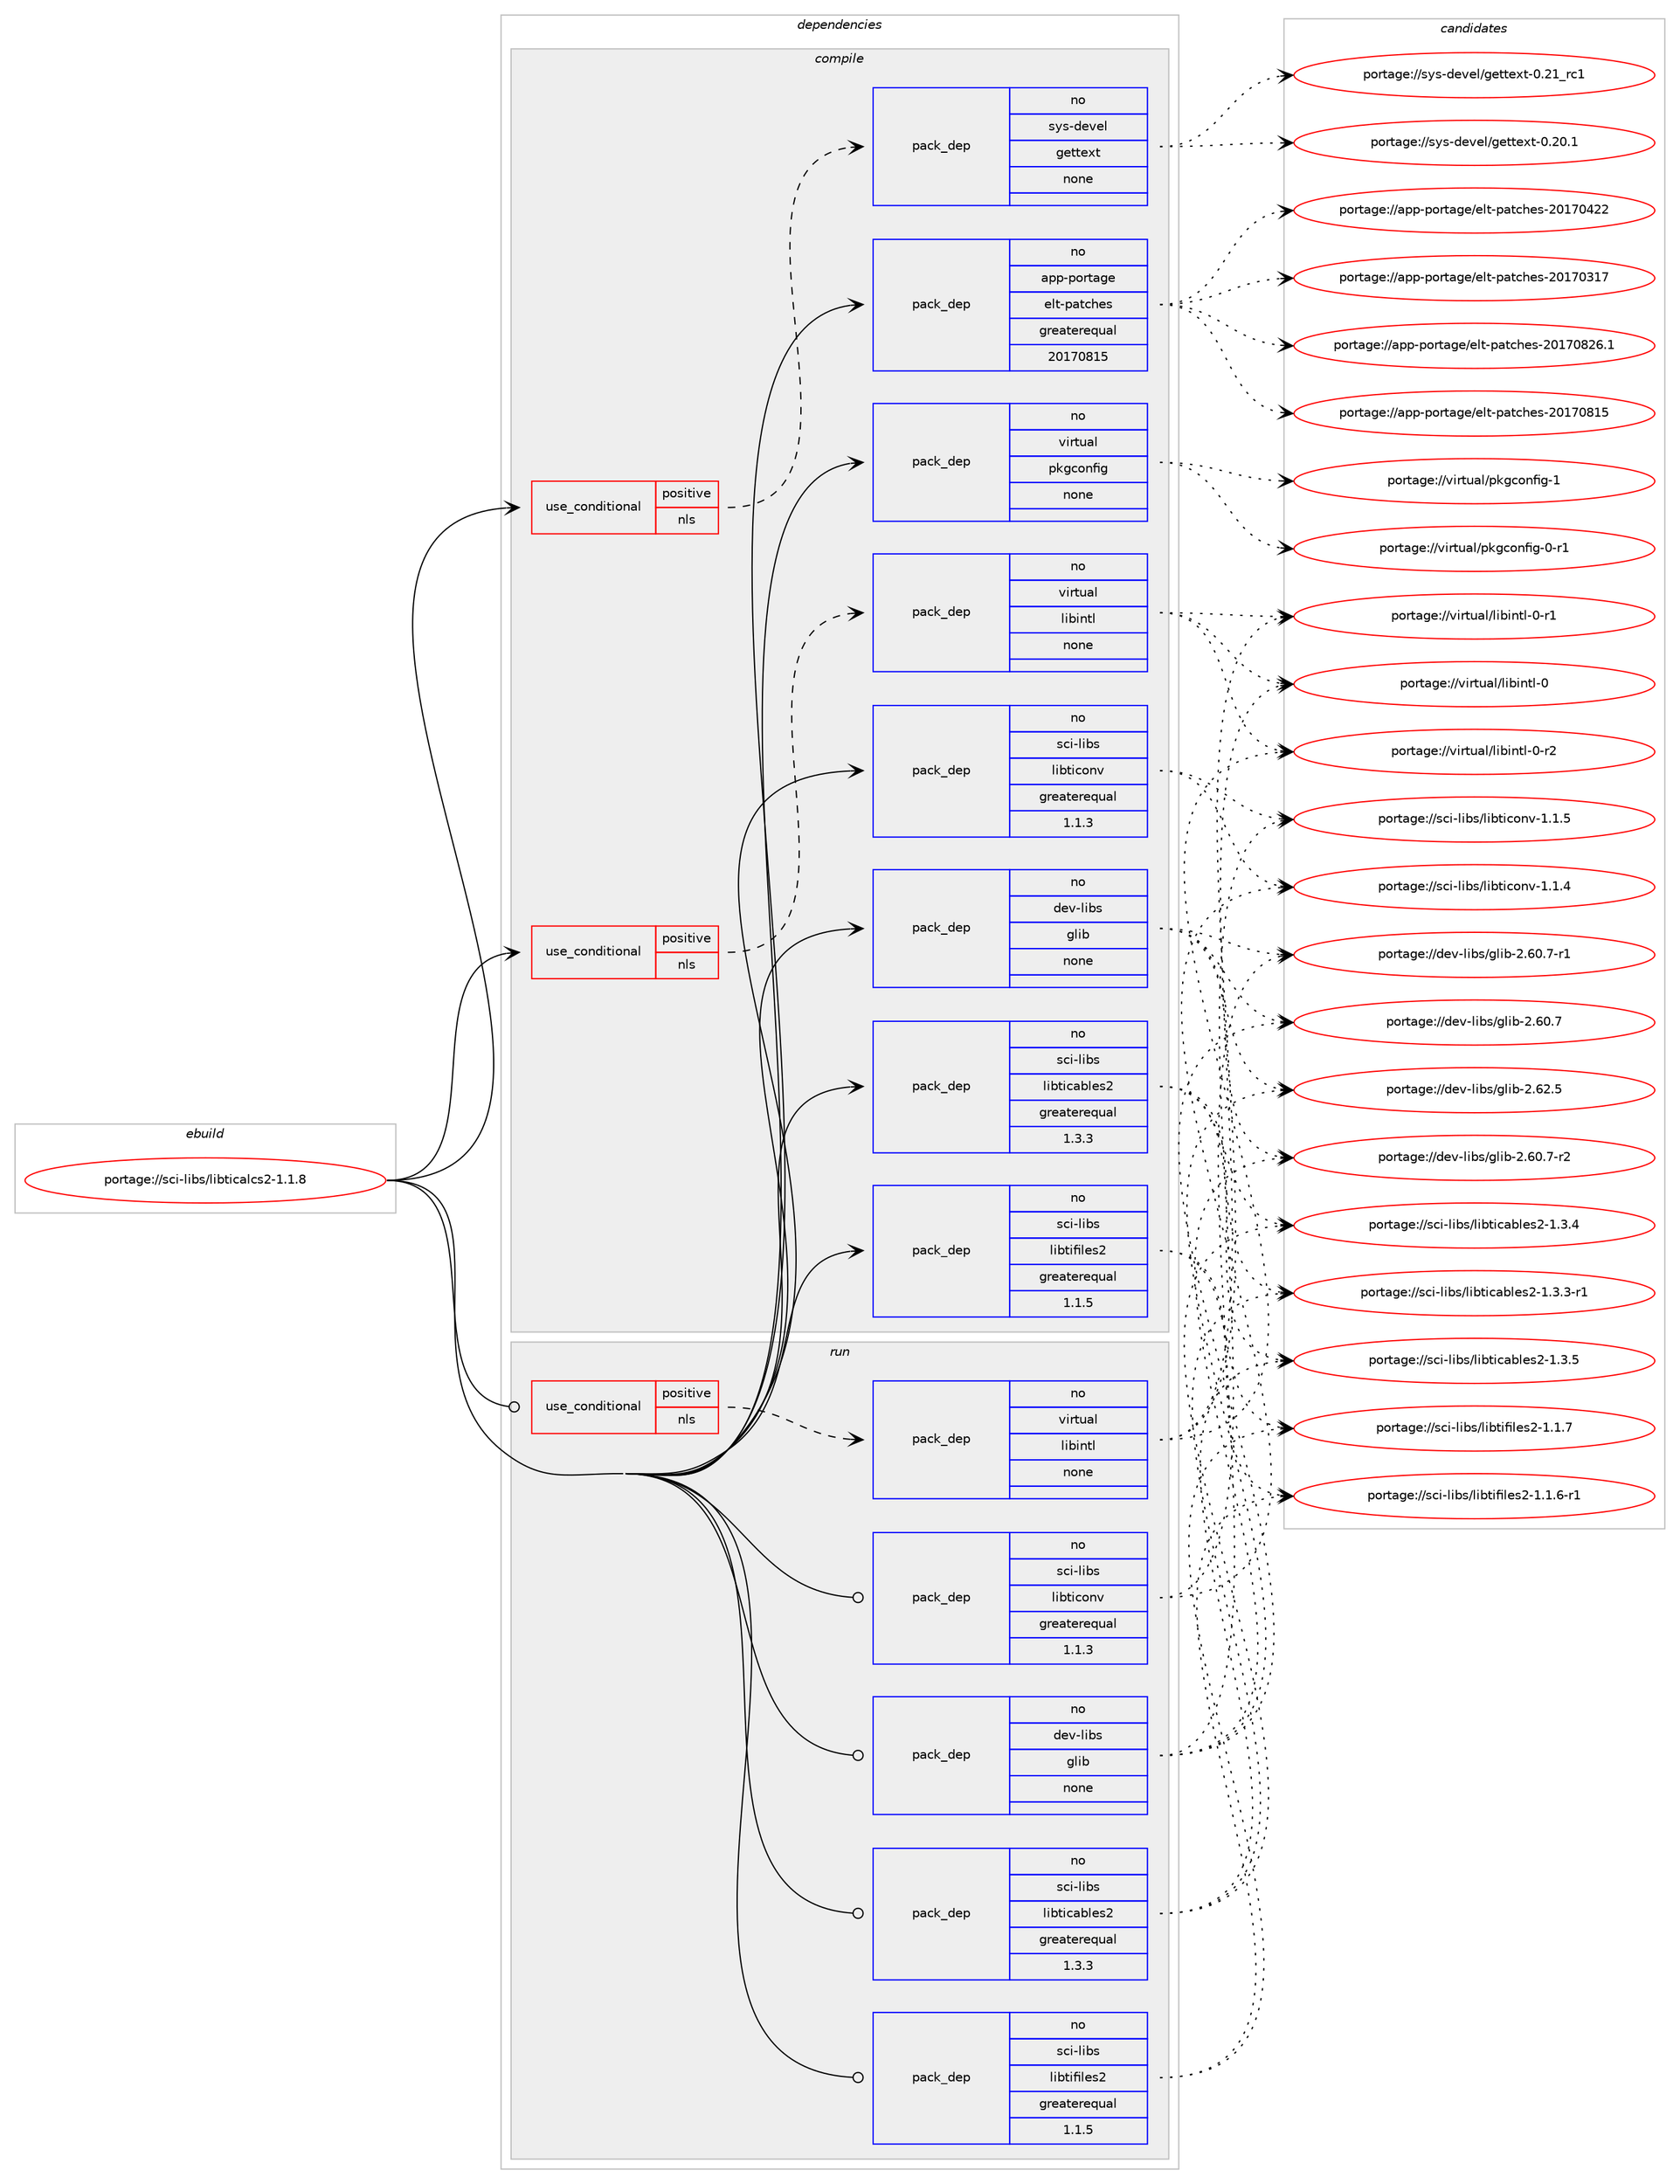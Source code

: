 digraph prolog {

# *************
# Graph options
# *************

newrank=true;
concentrate=true;
compound=true;
graph [rankdir=LR,fontname=Helvetica,fontsize=10,ranksep=1.5];#, ranksep=2.5, nodesep=0.2];
edge  [arrowhead=vee];
node  [fontname=Helvetica,fontsize=10];

# **********
# The ebuild
# **********

subgraph cluster_leftcol {
color=gray;
rank=same;
label=<<i>ebuild</i>>;
id [label="portage://sci-libs/libticalcs2-1.1.8", color=red, width=4, href="../sci-libs/libticalcs2-1.1.8.svg"];
}

# ****************
# The dependencies
# ****************

subgraph cluster_midcol {
color=gray;
label=<<i>dependencies</i>>;
subgraph cluster_compile {
fillcolor="#eeeeee";
style=filled;
label=<<i>compile</i>>;
subgraph cond10155 {
dependency48926 [label=<<TABLE BORDER="0" CELLBORDER="1" CELLSPACING="0" CELLPADDING="4"><TR><TD ROWSPAN="3" CELLPADDING="10">use_conditional</TD></TR><TR><TD>positive</TD></TR><TR><TD>nls</TD></TR></TABLE>>, shape=none, color=red];
subgraph pack37705 {
dependency48927 [label=<<TABLE BORDER="0" CELLBORDER="1" CELLSPACING="0" CELLPADDING="4" WIDTH="220"><TR><TD ROWSPAN="6" CELLPADDING="30">pack_dep</TD></TR><TR><TD WIDTH="110">no</TD></TR><TR><TD>sys-devel</TD></TR><TR><TD>gettext</TD></TR><TR><TD>none</TD></TR><TR><TD></TD></TR></TABLE>>, shape=none, color=blue];
}
dependency48926:e -> dependency48927:w [weight=20,style="dashed",arrowhead="vee"];
}
id:e -> dependency48926:w [weight=20,style="solid",arrowhead="vee"];
subgraph cond10156 {
dependency48928 [label=<<TABLE BORDER="0" CELLBORDER="1" CELLSPACING="0" CELLPADDING="4"><TR><TD ROWSPAN="3" CELLPADDING="10">use_conditional</TD></TR><TR><TD>positive</TD></TR><TR><TD>nls</TD></TR></TABLE>>, shape=none, color=red];
subgraph pack37706 {
dependency48929 [label=<<TABLE BORDER="0" CELLBORDER="1" CELLSPACING="0" CELLPADDING="4" WIDTH="220"><TR><TD ROWSPAN="6" CELLPADDING="30">pack_dep</TD></TR><TR><TD WIDTH="110">no</TD></TR><TR><TD>virtual</TD></TR><TR><TD>libintl</TD></TR><TR><TD>none</TD></TR><TR><TD></TD></TR></TABLE>>, shape=none, color=blue];
}
dependency48928:e -> dependency48929:w [weight=20,style="dashed",arrowhead="vee"];
}
id:e -> dependency48928:w [weight=20,style="solid",arrowhead="vee"];
subgraph pack37707 {
dependency48930 [label=<<TABLE BORDER="0" CELLBORDER="1" CELLSPACING="0" CELLPADDING="4" WIDTH="220"><TR><TD ROWSPAN="6" CELLPADDING="30">pack_dep</TD></TR><TR><TD WIDTH="110">no</TD></TR><TR><TD>app-portage</TD></TR><TR><TD>elt-patches</TD></TR><TR><TD>greaterequal</TD></TR><TR><TD>20170815</TD></TR></TABLE>>, shape=none, color=blue];
}
id:e -> dependency48930:w [weight=20,style="solid",arrowhead="vee"];
subgraph pack37708 {
dependency48931 [label=<<TABLE BORDER="0" CELLBORDER="1" CELLSPACING="0" CELLPADDING="4" WIDTH="220"><TR><TD ROWSPAN="6" CELLPADDING="30">pack_dep</TD></TR><TR><TD WIDTH="110">no</TD></TR><TR><TD>dev-libs</TD></TR><TR><TD>glib</TD></TR><TR><TD>none</TD></TR><TR><TD></TD></TR></TABLE>>, shape=none, color=blue];
}
id:e -> dependency48931:w [weight=20,style="solid",arrowhead="vee"];
subgraph pack37709 {
dependency48932 [label=<<TABLE BORDER="0" CELLBORDER="1" CELLSPACING="0" CELLPADDING="4" WIDTH="220"><TR><TD ROWSPAN="6" CELLPADDING="30">pack_dep</TD></TR><TR><TD WIDTH="110">no</TD></TR><TR><TD>sci-libs</TD></TR><TR><TD>libticables2</TD></TR><TR><TD>greaterequal</TD></TR><TR><TD>1.3.3</TD></TR></TABLE>>, shape=none, color=blue];
}
id:e -> dependency48932:w [weight=20,style="solid",arrowhead="vee"];
subgraph pack37710 {
dependency48933 [label=<<TABLE BORDER="0" CELLBORDER="1" CELLSPACING="0" CELLPADDING="4" WIDTH="220"><TR><TD ROWSPAN="6" CELLPADDING="30">pack_dep</TD></TR><TR><TD WIDTH="110">no</TD></TR><TR><TD>sci-libs</TD></TR><TR><TD>libticonv</TD></TR><TR><TD>greaterequal</TD></TR><TR><TD>1.1.3</TD></TR></TABLE>>, shape=none, color=blue];
}
id:e -> dependency48933:w [weight=20,style="solid",arrowhead="vee"];
subgraph pack37711 {
dependency48934 [label=<<TABLE BORDER="0" CELLBORDER="1" CELLSPACING="0" CELLPADDING="4" WIDTH="220"><TR><TD ROWSPAN="6" CELLPADDING="30">pack_dep</TD></TR><TR><TD WIDTH="110">no</TD></TR><TR><TD>sci-libs</TD></TR><TR><TD>libtifiles2</TD></TR><TR><TD>greaterequal</TD></TR><TR><TD>1.1.5</TD></TR></TABLE>>, shape=none, color=blue];
}
id:e -> dependency48934:w [weight=20,style="solid",arrowhead="vee"];
subgraph pack37712 {
dependency48935 [label=<<TABLE BORDER="0" CELLBORDER="1" CELLSPACING="0" CELLPADDING="4" WIDTH="220"><TR><TD ROWSPAN="6" CELLPADDING="30">pack_dep</TD></TR><TR><TD WIDTH="110">no</TD></TR><TR><TD>virtual</TD></TR><TR><TD>pkgconfig</TD></TR><TR><TD>none</TD></TR><TR><TD></TD></TR></TABLE>>, shape=none, color=blue];
}
id:e -> dependency48935:w [weight=20,style="solid",arrowhead="vee"];
}
subgraph cluster_compileandrun {
fillcolor="#eeeeee";
style=filled;
label=<<i>compile and run</i>>;
}
subgraph cluster_run {
fillcolor="#eeeeee";
style=filled;
label=<<i>run</i>>;
subgraph cond10157 {
dependency48936 [label=<<TABLE BORDER="0" CELLBORDER="1" CELLSPACING="0" CELLPADDING="4"><TR><TD ROWSPAN="3" CELLPADDING="10">use_conditional</TD></TR><TR><TD>positive</TD></TR><TR><TD>nls</TD></TR></TABLE>>, shape=none, color=red];
subgraph pack37713 {
dependency48937 [label=<<TABLE BORDER="0" CELLBORDER="1" CELLSPACING="0" CELLPADDING="4" WIDTH="220"><TR><TD ROWSPAN="6" CELLPADDING="30">pack_dep</TD></TR><TR><TD WIDTH="110">no</TD></TR><TR><TD>virtual</TD></TR><TR><TD>libintl</TD></TR><TR><TD>none</TD></TR><TR><TD></TD></TR></TABLE>>, shape=none, color=blue];
}
dependency48936:e -> dependency48937:w [weight=20,style="dashed",arrowhead="vee"];
}
id:e -> dependency48936:w [weight=20,style="solid",arrowhead="odot"];
subgraph pack37714 {
dependency48938 [label=<<TABLE BORDER="0" CELLBORDER="1" CELLSPACING="0" CELLPADDING="4" WIDTH="220"><TR><TD ROWSPAN="6" CELLPADDING="30">pack_dep</TD></TR><TR><TD WIDTH="110">no</TD></TR><TR><TD>dev-libs</TD></TR><TR><TD>glib</TD></TR><TR><TD>none</TD></TR><TR><TD></TD></TR></TABLE>>, shape=none, color=blue];
}
id:e -> dependency48938:w [weight=20,style="solid",arrowhead="odot"];
subgraph pack37715 {
dependency48939 [label=<<TABLE BORDER="0" CELLBORDER="1" CELLSPACING="0" CELLPADDING="4" WIDTH="220"><TR><TD ROWSPAN="6" CELLPADDING="30">pack_dep</TD></TR><TR><TD WIDTH="110">no</TD></TR><TR><TD>sci-libs</TD></TR><TR><TD>libticables2</TD></TR><TR><TD>greaterequal</TD></TR><TR><TD>1.3.3</TD></TR></TABLE>>, shape=none, color=blue];
}
id:e -> dependency48939:w [weight=20,style="solid",arrowhead="odot"];
subgraph pack37716 {
dependency48940 [label=<<TABLE BORDER="0" CELLBORDER="1" CELLSPACING="0" CELLPADDING="4" WIDTH="220"><TR><TD ROWSPAN="6" CELLPADDING="30">pack_dep</TD></TR><TR><TD WIDTH="110">no</TD></TR><TR><TD>sci-libs</TD></TR><TR><TD>libticonv</TD></TR><TR><TD>greaterequal</TD></TR><TR><TD>1.1.3</TD></TR></TABLE>>, shape=none, color=blue];
}
id:e -> dependency48940:w [weight=20,style="solid",arrowhead="odot"];
subgraph pack37717 {
dependency48941 [label=<<TABLE BORDER="0" CELLBORDER="1" CELLSPACING="0" CELLPADDING="4" WIDTH="220"><TR><TD ROWSPAN="6" CELLPADDING="30">pack_dep</TD></TR><TR><TD WIDTH="110">no</TD></TR><TR><TD>sci-libs</TD></TR><TR><TD>libtifiles2</TD></TR><TR><TD>greaterequal</TD></TR><TR><TD>1.1.5</TD></TR></TABLE>>, shape=none, color=blue];
}
id:e -> dependency48941:w [weight=20,style="solid",arrowhead="odot"];
}
}

# **************
# The candidates
# **************

subgraph cluster_choices {
rank=same;
color=gray;
label=<<i>candidates</i>>;

subgraph choice37705 {
color=black;
nodesep=1;
choice11512111545100101118101108471031011161161011201164548465049951149949 [label="portage://sys-devel/gettext-0.21_rc1", color=red, width=4,href="../sys-devel/gettext-0.21_rc1.svg"];
choice115121115451001011181011084710310111611610112011645484650484649 [label="portage://sys-devel/gettext-0.20.1", color=red, width=4,href="../sys-devel/gettext-0.20.1.svg"];
dependency48927:e -> choice11512111545100101118101108471031011161161011201164548465049951149949:w [style=dotted,weight="100"];
dependency48927:e -> choice115121115451001011181011084710310111611610112011645484650484649:w [style=dotted,weight="100"];
}
subgraph choice37706 {
color=black;
nodesep=1;
choice11810511411611797108471081059810511011610845484511450 [label="portage://virtual/libintl-0-r2", color=red, width=4,href="../virtual/libintl-0-r2.svg"];
choice11810511411611797108471081059810511011610845484511449 [label="portage://virtual/libintl-0-r1", color=red, width=4,href="../virtual/libintl-0-r1.svg"];
choice1181051141161179710847108105981051101161084548 [label="portage://virtual/libintl-0", color=red, width=4,href="../virtual/libintl-0.svg"];
dependency48929:e -> choice11810511411611797108471081059810511011610845484511450:w [style=dotted,weight="100"];
dependency48929:e -> choice11810511411611797108471081059810511011610845484511449:w [style=dotted,weight="100"];
dependency48929:e -> choice1181051141161179710847108105981051101161084548:w [style=dotted,weight="100"];
}
subgraph choice37707 {
color=black;
nodesep=1;
choice971121124511211111411697103101471011081164511297116991041011154550484955485650544649 [label="portage://app-portage/elt-patches-20170826.1", color=red, width=4,href="../app-portage/elt-patches-20170826.1.svg"];
choice97112112451121111141169710310147101108116451129711699104101115455048495548564953 [label="portage://app-portage/elt-patches-20170815", color=red, width=4,href="../app-portage/elt-patches-20170815.svg"];
choice97112112451121111141169710310147101108116451129711699104101115455048495548525050 [label="portage://app-portage/elt-patches-20170422", color=red, width=4,href="../app-portage/elt-patches-20170422.svg"];
choice97112112451121111141169710310147101108116451129711699104101115455048495548514955 [label="portage://app-portage/elt-patches-20170317", color=red, width=4,href="../app-portage/elt-patches-20170317.svg"];
dependency48930:e -> choice971121124511211111411697103101471011081164511297116991041011154550484955485650544649:w [style=dotted,weight="100"];
dependency48930:e -> choice97112112451121111141169710310147101108116451129711699104101115455048495548564953:w [style=dotted,weight="100"];
dependency48930:e -> choice97112112451121111141169710310147101108116451129711699104101115455048495548525050:w [style=dotted,weight="100"];
dependency48930:e -> choice97112112451121111141169710310147101108116451129711699104101115455048495548514955:w [style=dotted,weight="100"];
}
subgraph choice37708 {
color=black;
nodesep=1;
choice1001011184510810598115471031081059845504654504653 [label="portage://dev-libs/glib-2.62.5", color=red, width=4,href="../dev-libs/glib-2.62.5.svg"];
choice10010111845108105981154710310810598455046544846554511450 [label="portage://dev-libs/glib-2.60.7-r2", color=red, width=4,href="../dev-libs/glib-2.60.7-r2.svg"];
choice10010111845108105981154710310810598455046544846554511449 [label="portage://dev-libs/glib-2.60.7-r1", color=red, width=4,href="../dev-libs/glib-2.60.7-r1.svg"];
choice1001011184510810598115471031081059845504654484655 [label="portage://dev-libs/glib-2.60.7", color=red, width=4,href="../dev-libs/glib-2.60.7.svg"];
dependency48931:e -> choice1001011184510810598115471031081059845504654504653:w [style=dotted,weight="100"];
dependency48931:e -> choice10010111845108105981154710310810598455046544846554511450:w [style=dotted,weight="100"];
dependency48931:e -> choice10010111845108105981154710310810598455046544846554511449:w [style=dotted,weight="100"];
dependency48931:e -> choice1001011184510810598115471031081059845504654484655:w [style=dotted,weight="100"];
}
subgraph choice37709 {
color=black;
nodesep=1;
choice115991054510810598115471081059811610599979810810111550454946514653 [label="portage://sci-libs/libticables2-1.3.5", color=red, width=4,href="../sci-libs/libticables2-1.3.5.svg"];
choice115991054510810598115471081059811610599979810810111550454946514652 [label="portage://sci-libs/libticables2-1.3.4", color=red, width=4,href="../sci-libs/libticables2-1.3.4.svg"];
choice1159910545108105981154710810598116105999798108101115504549465146514511449 [label="portage://sci-libs/libticables2-1.3.3-r1", color=red, width=4,href="../sci-libs/libticables2-1.3.3-r1.svg"];
dependency48932:e -> choice115991054510810598115471081059811610599979810810111550454946514653:w [style=dotted,weight="100"];
dependency48932:e -> choice115991054510810598115471081059811610599979810810111550454946514652:w [style=dotted,weight="100"];
dependency48932:e -> choice1159910545108105981154710810598116105999798108101115504549465146514511449:w [style=dotted,weight="100"];
}
subgraph choice37710 {
color=black;
nodesep=1;
choice115991054510810598115471081059811610599111110118454946494653 [label="portage://sci-libs/libticonv-1.1.5", color=red, width=4,href="../sci-libs/libticonv-1.1.5.svg"];
choice115991054510810598115471081059811610599111110118454946494652 [label="portage://sci-libs/libticonv-1.1.4", color=red, width=4,href="../sci-libs/libticonv-1.1.4.svg"];
dependency48933:e -> choice115991054510810598115471081059811610599111110118454946494653:w [style=dotted,weight="100"];
dependency48933:e -> choice115991054510810598115471081059811610599111110118454946494652:w [style=dotted,weight="100"];
}
subgraph choice37711 {
color=black;
nodesep=1;
choice115991054510810598115471081059811610510210510810111550454946494655 [label="portage://sci-libs/libtifiles2-1.1.7", color=red, width=4,href="../sci-libs/libtifiles2-1.1.7.svg"];
choice1159910545108105981154710810598116105102105108101115504549464946544511449 [label="portage://sci-libs/libtifiles2-1.1.6-r1", color=red, width=4,href="../sci-libs/libtifiles2-1.1.6-r1.svg"];
dependency48934:e -> choice115991054510810598115471081059811610510210510810111550454946494655:w [style=dotted,weight="100"];
dependency48934:e -> choice1159910545108105981154710810598116105102105108101115504549464946544511449:w [style=dotted,weight="100"];
}
subgraph choice37712 {
color=black;
nodesep=1;
choice1181051141161179710847112107103991111101021051034549 [label="portage://virtual/pkgconfig-1", color=red, width=4,href="../virtual/pkgconfig-1.svg"];
choice11810511411611797108471121071039911111010210510345484511449 [label="portage://virtual/pkgconfig-0-r1", color=red, width=4,href="../virtual/pkgconfig-0-r1.svg"];
dependency48935:e -> choice1181051141161179710847112107103991111101021051034549:w [style=dotted,weight="100"];
dependency48935:e -> choice11810511411611797108471121071039911111010210510345484511449:w [style=dotted,weight="100"];
}
subgraph choice37713 {
color=black;
nodesep=1;
choice11810511411611797108471081059810511011610845484511450 [label="portage://virtual/libintl-0-r2", color=red, width=4,href="../virtual/libintl-0-r2.svg"];
choice11810511411611797108471081059810511011610845484511449 [label="portage://virtual/libintl-0-r1", color=red, width=4,href="../virtual/libintl-0-r1.svg"];
choice1181051141161179710847108105981051101161084548 [label="portage://virtual/libintl-0", color=red, width=4,href="../virtual/libintl-0.svg"];
dependency48937:e -> choice11810511411611797108471081059810511011610845484511450:w [style=dotted,weight="100"];
dependency48937:e -> choice11810511411611797108471081059810511011610845484511449:w [style=dotted,weight="100"];
dependency48937:e -> choice1181051141161179710847108105981051101161084548:w [style=dotted,weight="100"];
}
subgraph choice37714 {
color=black;
nodesep=1;
choice1001011184510810598115471031081059845504654504653 [label="portage://dev-libs/glib-2.62.5", color=red, width=4,href="../dev-libs/glib-2.62.5.svg"];
choice10010111845108105981154710310810598455046544846554511450 [label="portage://dev-libs/glib-2.60.7-r2", color=red, width=4,href="../dev-libs/glib-2.60.7-r2.svg"];
choice10010111845108105981154710310810598455046544846554511449 [label="portage://dev-libs/glib-2.60.7-r1", color=red, width=4,href="../dev-libs/glib-2.60.7-r1.svg"];
choice1001011184510810598115471031081059845504654484655 [label="portage://dev-libs/glib-2.60.7", color=red, width=4,href="../dev-libs/glib-2.60.7.svg"];
dependency48938:e -> choice1001011184510810598115471031081059845504654504653:w [style=dotted,weight="100"];
dependency48938:e -> choice10010111845108105981154710310810598455046544846554511450:w [style=dotted,weight="100"];
dependency48938:e -> choice10010111845108105981154710310810598455046544846554511449:w [style=dotted,weight="100"];
dependency48938:e -> choice1001011184510810598115471031081059845504654484655:w [style=dotted,weight="100"];
}
subgraph choice37715 {
color=black;
nodesep=1;
choice115991054510810598115471081059811610599979810810111550454946514653 [label="portage://sci-libs/libticables2-1.3.5", color=red, width=4,href="../sci-libs/libticables2-1.3.5.svg"];
choice115991054510810598115471081059811610599979810810111550454946514652 [label="portage://sci-libs/libticables2-1.3.4", color=red, width=4,href="../sci-libs/libticables2-1.3.4.svg"];
choice1159910545108105981154710810598116105999798108101115504549465146514511449 [label="portage://sci-libs/libticables2-1.3.3-r1", color=red, width=4,href="../sci-libs/libticables2-1.3.3-r1.svg"];
dependency48939:e -> choice115991054510810598115471081059811610599979810810111550454946514653:w [style=dotted,weight="100"];
dependency48939:e -> choice115991054510810598115471081059811610599979810810111550454946514652:w [style=dotted,weight="100"];
dependency48939:e -> choice1159910545108105981154710810598116105999798108101115504549465146514511449:w [style=dotted,weight="100"];
}
subgraph choice37716 {
color=black;
nodesep=1;
choice115991054510810598115471081059811610599111110118454946494653 [label="portage://sci-libs/libticonv-1.1.5", color=red, width=4,href="../sci-libs/libticonv-1.1.5.svg"];
choice115991054510810598115471081059811610599111110118454946494652 [label="portage://sci-libs/libticonv-1.1.4", color=red, width=4,href="../sci-libs/libticonv-1.1.4.svg"];
dependency48940:e -> choice115991054510810598115471081059811610599111110118454946494653:w [style=dotted,weight="100"];
dependency48940:e -> choice115991054510810598115471081059811610599111110118454946494652:w [style=dotted,weight="100"];
}
subgraph choice37717 {
color=black;
nodesep=1;
choice115991054510810598115471081059811610510210510810111550454946494655 [label="portage://sci-libs/libtifiles2-1.1.7", color=red, width=4,href="../sci-libs/libtifiles2-1.1.7.svg"];
choice1159910545108105981154710810598116105102105108101115504549464946544511449 [label="portage://sci-libs/libtifiles2-1.1.6-r1", color=red, width=4,href="../sci-libs/libtifiles2-1.1.6-r1.svg"];
dependency48941:e -> choice115991054510810598115471081059811610510210510810111550454946494655:w [style=dotted,weight="100"];
dependency48941:e -> choice1159910545108105981154710810598116105102105108101115504549464946544511449:w [style=dotted,weight="100"];
}
}

}
